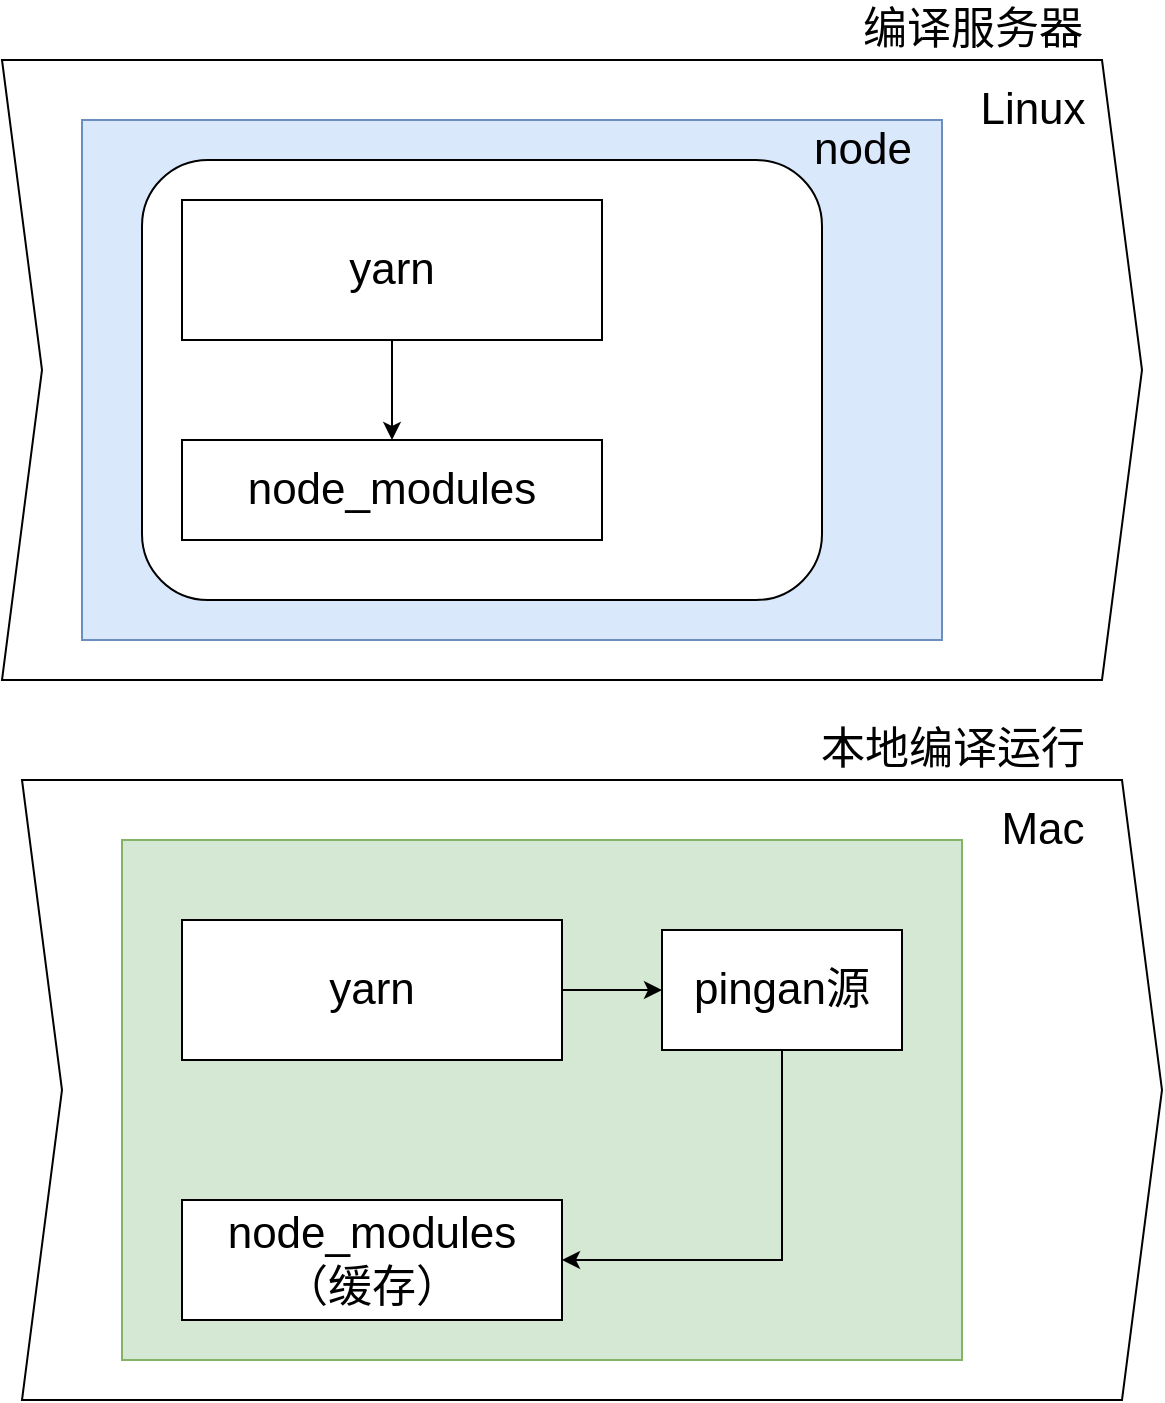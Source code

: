 <mxfile version="15.2.7" type="device"><diagram id="91_S8x-OUvKk-FSkOMdr" name="第 1 页"><mxGraphModel dx="946" dy="703" grid="1" gridSize="10" guides="1" tooltips="1" connect="1" arrows="1" fold="1" page="1" pageScale="1" pageWidth="827" pageHeight="1169" math="0" shadow="0"><root><mxCell id="0"/><mxCell id="1" parent="0"/><mxCell id="EX4Ny2BeXZ7_e2fuAkIH-2" value="docker&lt;br style=&quot;font-size: 22px;&quot;&gt;" style="text;html=1;align=center;verticalAlign=middle;resizable=0;points=[];autosize=1;strokeColor=none;fillColor=none;fontSize=22;" vertex="1" parent="1"><mxGeometry x="280" y="70" width="80" height="30" as="geometry"/></mxCell><mxCell id="EX4Ny2BeXZ7_e2fuAkIH-9" value="" style="shape=step;perimeter=stepPerimeter;whiteSpace=wrap;html=1;fixedSize=1;fontSize=22;" vertex="1" parent="1"><mxGeometry x="30" y="70" width="570" height="310" as="geometry"/></mxCell><mxCell id="EX4Ny2BeXZ7_e2fuAkIH-25" value="" style="rounded=0;whiteSpace=wrap;html=1;labelBackgroundColor=#7EA6E0;fontSize=22;fillColor=#dae8fc;strokeColor=#6c8ebf;" vertex="1" parent="1"><mxGeometry x="70" y="100" width="430" height="260" as="geometry"/></mxCell><mxCell id="EX4Ny2BeXZ7_e2fuAkIH-3" value="" style="rounded=1;whiteSpace=wrap;html=1;fontSize=22;" vertex="1" parent="1"><mxGeometry x="100" y="120" width="340" height="220" as="geometry"/></mxCell><mxCell id="EX4Ny2BeXZ7_e2fuAkIH-4" value="node" style="text;html=1;align=center;verticalAlign=middle;resizable=0;points=[];autosize=1;strokeColor=none;fillColor=none;fontSize=22;" vertex="1" parent="1"><mxGeometry x="430" y="100" width="60" height="30" as="geometry"/></mxCell><mxCell id="EX4Ny2BeXZ7_e2fuAkIH-7" value="" style="edgeStyle=orthogonalEdgeStyle;rounded=0;orthogonalLoop=1;jettySize=auto;html=1;fontSize=22;" edge="1" parent="1" source="EX4Ny2BeXZ7_e2fuAkIH-5" target="EX4Ny2BeXZ7_e2fuAkIH-6"><mxGeometry relative="1" as="geometry"/></mxCell><mxCell id="EX4Ny2BeXZ7_e2fuAkIH-5" value="yarn" style="rounded=0;whiteSpace=wrap;html=1;fontSize=22;" vertex="1" parent="1"><mxGeometry x="120" y="140" width="210" height="70" as="geometry"/></mxCell><mxCell id="EX4Ny2BeXZ7_e2fuAkIH-6" value="node_modules" style="rounded=0;whiteSpace=wrap;html=1;fontSize=22;" vertex="1" parent="1"><mxGeometry x="120" y="260" width="210" height="50" as="geometry"/></mxCell><mxCell id="EX4Ny2BeXZ7_e2fuAkIH-10" value="编译服务器" style="text;html=1;align=center;verticalAlign=middle;resizable=0;points=[];autosize=1;strokeColor=none;fillColor=none;fontSize=22;" vertex="1" parent="1"><mxGeometry x="450" y="40" width="130" height="30" as="geometry"/></mxCell><mxCell id="EX4Ny2BeXZ7_e2fuAkIH-12" value="" style="shape=step;perimeter=stepPerimeter;whiteSpace=wrap;html=1;fixedSize=1;labelBackgroundColor=#7EA6E0;fontSize=22;" vertex="1" parent="1"><mxGeometry x="40" y="430" width="570" height="310" as="geometry"/></mxCell><mxCell id="EX4Ny2BeXZ7_e2fuAkIH-13" value="本地编译运行" style="text;html=1;align=center;verticalAlign=middle;resizable=0;points=[];autosize=1;strokeColor=none;fillColor=none;fontSize=22;" vertex="1" parent="1"><mxGeometry x="430" y="400" width="150" height="30" as="geometry"/></mxCell><mxCell id="EX4Ny2BeXZ7_e2fuAkIH-17" value="Mac" style="text;html=1;align=center;verticalAlign=middle;resizable=0;points=[];autosize=1;strokeColor=none;fillColor=none;fontSize=22;" vertex="1" parent="1"><mxGeometry x="520" y="440" width="60" height="30" as="geometry"/></mxCell><mxCell id="EX4Ny2BeXZ7_e2fuAkIH-18" value="Linux" style="text;html=1;align=center;verticalAlign=middle;resizable=0;points=[];autosize=1;strokeColor=none;fillColor=none;fontSize=22;" vertex="1" parent="1"><mxGeometry x="510" y="80" width="70" height="30" as="geometry"/></mxCell><mxCell id="EX4Ny2BeXZ7_e2fuAkIH-22" value="" style="rounded=0;whiteSpace=wrap;html=1;labelBackgroundColor=#7EA6E0;fontSize=22;fillColor=#d5e8d4;strokeColor=#82b366;" vertex="1" parent="1"><mxGeometry x="90" y="460" width="420" height="260" as="geometry"/></mxCell><mxCell id="EX4Ny2BeXZ7_e2fuAkIH-24" value="" style="edgeStyle=orthogonalEdgeStyle;rounded=0;orthogonalLoop=1;jettySize=auto;html=1;fontSize=22;" edge="1" parent="1" source="EX4Ny2BeXZ7_e2fuAkIH-19" target="EX4Ny2BeXZ7_e2fuAkIH-23"><mxGeometry relative="1" as="geometry"/></mxCell><mxCell id="EX4Ny2BeXZ7_e2fuAkIH-19" value="yarn" style="rounded=0;whiteSpace=wrap;html=1;fontSize=22;" vertex="1" parent="1"><mxGeometry x="120" y="500" width="190" height="70" as="geometry"/></mxCell><mxCell id="EX4Ny2BeXZ7_e2fuAkIH-20" value="node_modules（缓存）" style="whiteSpace=wrap;html=1;rounded=0;fontSize=22;" vertex="1" parent="1"><mxGeometry x="120" y="640" width="190" height="60" as="geometry"/></mxCell><mxCell id="EX4Ny2BeXZ7_e2fuAkIH-27" style="edgeStyle=orthogonalEdgeStyle;rounded=0;orthogonalLoop=1;jettySize=auto;html=1;entryX=1;entryY=0.5;entryDx=0;entryDy=0;fontSize=22;" edge="1" parent="1" source="EX4Ny2BeXZ7_e2fuAkIH-23" target="EX4Ny2BeXZ7_e2fuAkIH-20"><mxGeometry relative="1" as="geometry"><Array as="points"><mxPoint x="420" y="670"/></Array></mxGeometry></mxCell><mxCell id="EX4Ny2BeXZ7_e2fuAkIH-23" value="pingan源" style="whiteSpace=wrap;html=1;rounded=0;fontSize=22;" vertex="1" parent="1"><mxGeometry x="360" y="505" width="120" height="60" as="geometry"/></mxCell></root></mxGraphModel></diagram></mxfile>